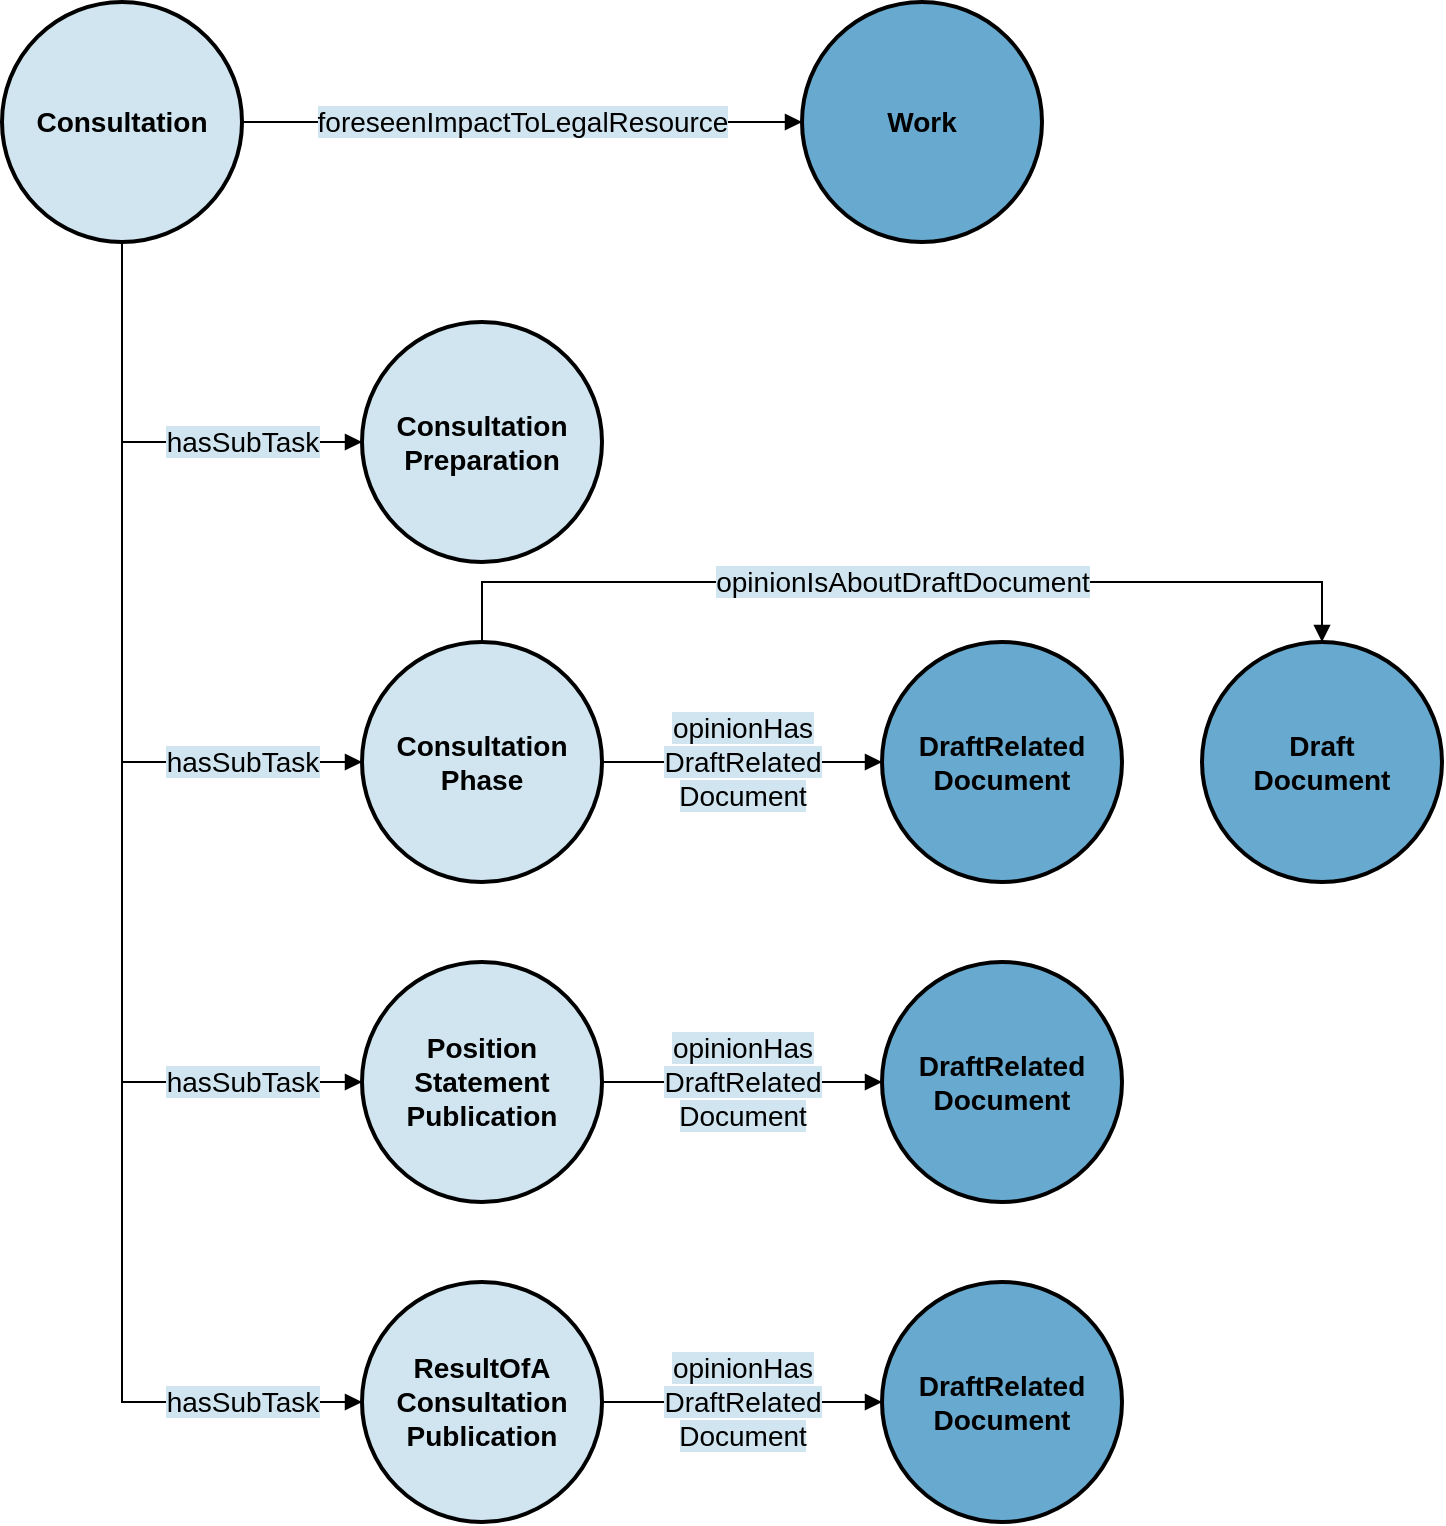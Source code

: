 <mxfile scale="3" border="0">
    <diagram id="h7V4RA7DcOEq5TIRYPrX" name="Page-1">
        <mxGraphModel dx="463" dy="659" grid="1" gridSize="10" guides="1" tooltips="1" connect="1" arrows="1" fold="1" page="1" pageScale="1" pageWidth="827" pageHeight="1169" math="0" shadow="0">
            <root>
                <mxCell id="0"/>
                <mxCell id="1" parent="0"/>
                <mxCell id="2" value="&lt;b&gt;Consultation&lt;/b&gt;" style="ellipse;whiteSpace=wrap;html=1;rounded=0;shadow=0;glass=0;comic=0;strokeColor=#000000;strokeWidth=2;fillColor=#D1E5F0;gradientColor=none;fontSize=14;fontColor=#000000;align=center;" vertex="1" parent="1">
                    <mxGeometry x="120" y="120" width="120" height="120" as="geometry"/>
                </mxCell>
                <mxCell id="3" value="&lt;b&gt;Consultation&lt;br&gt;Preparation&lt;br&gt;&lt;/b&gt;" style="ellipse;whiteSpace=wrap;html=1;rounded=0;shadow=0;glass=0;comic=0;strokeColor=#000000;strokeWidth=2;fillColor=#D1E5F0;gradientColor=none;fontSize=14;fontColor=#000000;align=center;" vertex="1" parent="1">
                    <mxGeometry x="300" y="280" width="120" height="120" as="geometry"/>
                </mxCell>
                <mxCell id="4" value="&lt;span style=&quot;background-color: rgb(209, 229, 240);&quot;&gt;hasSubTask&lt;/span&gt;" style="endArrow=block;html=1;strokeColor=#000000;fontSize=14;fontColor=#000000;endFill=1;entryX=0;entryY=0.5;entryDx=0;entryDy=0;exitX=0.5;exitY=1;exitDx=0;exitDy=0;edgeStyle=orthogonalEdgeStyle;rounded=0;" edge="1" parent="1" source="2" target="3">
                    <mxGeometry x="0.455" width="50" height="50" relative="1" as="geometry">
                        <mxPoint x="239" y="580" as="sourcePoint"/>
                        <mxPoint x="140" y="480" as="targetPoint"/>
                        <mxPoint as="offset"/>
                    </mxGeometry>
                </mxCell>
                <mxCell id="5" value="&lt;b&gt;Consultation&lt;br&gt;Phase&lt;br&gt;&lt;/b&gt;" style="ellipse;whiteSpace=wrap;html=1;rounded=0;shadow=0;glass=0;comic=0;strokeColor=#000000;strokeWidth=2;fillColor=#D1E5F0;gradientColor=none;fontSize=14;fontColor=#000000;align=center;" vertex="1" parent="1">
                    <mxGeometry x="300" y="440" width="120" height="120" as="geometry"/>
                </mxCell>
                <mxCell id="6" value="&lt;b&gt;Position&lt;br&gt;Statement&lt;br&gt;Publication&lt;br&gt;&lt;/b&gt;" style="ellipse;whiteSpace=wrap;html=1;rounded=0;shadow=0;glass=0;comic=0;strokeColor=#000000;strokeWidth=2;fillColor=#D1E5F0;gradientColor=none;fontSize=14;fontColor=#000000;align=center;" vertex="1" parent="1">
                    <mxGeometry x="300" y="600" width="120" height="120" as="geometry"/>
                </mxCell>
                <mxCell id="7" value="&lt;b&gt;ResultOfA&lt;br&gt;Consultation&lt;br&gt;Publication&lt;br&gt;&lt;/b&gt;" style="ellipse;whiteSpace=wrap;html=1;rounded=0;shadow=0;glass=0;comic=0;strokeColor=#000000;strokeWidth=2;fillColor=#D1E5F0;gradientColor=none;fontSize=14;fontColor=#000000;align=center;" vertex="1" parent="1">
                    <mxGeometry x="300" y="760" width="120" height="120" as="geometry"/>
                </mxCell>
                <mxCell id="8" value="&lt;span style=&quot;background-color: rgb(209, 229, 240);&quot;&gt;hasSubTask&lt;/span&gt;" style="endArrow=block;html=1;strokeColor=#000000;fontSize=14;fontColor=#000000;endFill=1;entryX=0;entryY=0.5;entryDx=0;entryDy=0;exitX=0.5;exitY=1;exitDx=0;exitDy=0;edgeStyle=orthogonalEdgeStyle;rounded=0;" edge="1" parent="1" source="2" target="5">
                    <mxGeometry x="0.684" width="50" height="50" relative="1" as="geometry">
                        <mxPoint x="190" y="250" as="sourcePoint"/>
                        <mxPoint x="310" y="350" as="targetPoint"/>
                        <mxPoint as="offset"/>
                    </mxGeometry>
                </mxCell>
                <mxCell id="9" value="&lt;span style=&quot;background-color: rgb(209, 229, 240);&quot;&gt;hasSubTask&lt;/span&gt;" style="endArrow=block;html=1;strokeColor=#000000;fontSize=14;fontColor=#000000;endFill=1;entryX=0;entryY=0.5;entryDx=0;entryDy=0;exitX=0.5;exitY=1;exitDx=0;exitDy=0;edgeStyle=orthogonalEdgeStyle;rounded=0;" edge="1" parent="1" source="2" target="6">
                    <mxGeometry x="0.778" width="50" height="50" relative="1" as="geometry">
                        <mxPoint x="200" y="260" as="sourcePoint"/>
                        <mxPoint x="320" y="360" as="targetPoint"/>
                        <mxPoint as="offset"/>
                    </mxGeometry>
                </mxCell>
                <mxCell id="10" value="&lt;span style=&quot;background-color: rgb(209, 229, 240);&quot;&gt;hasSubTask&lt;/span&gt;" style="endArrow=block;html=1;strokeColor=#000000;fontSize=14;fontColor=#000000;endFill=1;entryX=0;entryY=0.5;entryDx=0;entryDy=0;exitX=0.5;exitY=1;exitDx=0;exitDy=0;edgeStyle=orthogonalEdgeStyle;rounded=0;" edge="1" parent="1" source="2" target="7">
                    <mxGeometry x="0.829" width="50" height="50" relative="1" as="geometry">
                        <mxPoint x="210" y="270" as="sourcePoint"/>
                        <mxPoint x="330" y="370" as="targetPoint"/>
                        <mxPoint as="offset"/>
                    </mxGeometry>
                </mxCell>
                <mxCell id="11" value="&lt;b&gt;Work&lt;br&gt;&lt;/b&gt;" style="ellipse;whiteSpace=wrap;html=1;rounded=0;shadow=0;glass=0;comic=0;strokeColor=#000000;strokeWidth=2;fillColor=#67A9CF;gradientColor=none;fontSize=14;fontColor=#000000;align=center;" vertex="1" parent="1">
                    <mxGeometry x="520" y="120" width="120" height="120" as="geometry"/>
                </mxCell>
                <mxCell id="12" value="&lt;span style=&quot;background-color: rgb(209, 229, 240);&quot;&gt;foreseenImpactToLegalResource&lt;/span&gt;" style="endArrow=block;html=1;strokeColor=#000000;fontSize=14;fontColor=#000000;endFill=1;entryX=0;entryY=0.5;entryDx=0;entryDy=0;exitX=1;exitY=0.5;exitDx=0;exitDy=0;edgeStyle=orthogonalEdgeStyle;rounded=0;" edge="1" parent="1" source="2" target="11">
                    <mxGeometry width="50" height="50" relative="1" as="geometry">
                        <mxPoint x="190" y="250" as="sourcePoint"/>
                        <mxPoint x="310" y="350" as="targetPoint"/>
                        <mxPoint as="offset"/>
                    </mxGeometry>
                </mxCell>
                <mxCell id="14" value="&lt;span style=&quot;background-color: rgb(209, 229, 240);&quot;&gt;opinionHas&lt;br&gt;DraftRelated&lt;br&gt;Document&lt;/span&gt;" style="endArrow=block;html=1;strokeColor=#000000;fontSize=14;fontColor=#000000;endFill=1;entryX=0;entryY=0.5;entryDx=0;entryDy=0;exitX=1;exitY=0.5;exitDx=0;exitDy=0;edgeStyle=orthogonalEdgeStyle;rounded=0;" edge="1" parent="1" source="5" target="15">
                    <mxGeometry width="50" height="50" relative="1" as="geometry">
                        <mxPoint x="250" y="190" as="sourcePoint"/>
                        <mxPoint x="560" y="500" as="targetPoint"/>
                        <mxPoint as="offset"/>
                    </mxGeometry>
                </mxCell>
                <mxCell id="15" value="&lt;b&gt;DraftRelated&lt;br&gt;Document&lt;br&gt;&lt;/b&gt;" style="ellipse;whiteSpace=wrap;html=1;rounded=0;shadow=0;glass=0;comic=0;strokeColor=#000000;strokeWidth=2;fillColor=#67A9CF;gradientColor=none;fontSize=14;fontColor=#000000;align=center;" vertex="1" parent="1">
                    <mxGeometry x="560" y="440" width="120" height="120" as="geometry"/>
                </mxCell>
                <mxCell id="16" value="&lt;span style=&quot;background-color: rgb(209, 229, 240);&quot;&gt;opinionHas&lt;br&gt;DraftRelated&lt;br&gt;Document&lt;/span&gt;" style="endArrow=block;html=1;strokeColor=#000000;fontSize=14;fontColor=#000000;endFill=1;entryX=0;entryY=0.5;entryDx=0;entryDy=0;exitX=1;exitY=0.5;exitDx=0;exitDy=0;edgeStyle=orthogonalEdgeStyle;rounded=0;" edge="1" parent="1" target="17" source="6">
                    <mxGeometry width="50" height="50" relative="1" as="geometry">
                        <mxPoint x="420" y="660" as="sourcePoint"/>
                        <mxPoint x="560" y="660" as="targetPoint"/>
                        <mxPoint as="offset"/>
                    </mxGeometry>
                </mxCell>
                <mxCell id="17" value="&lt;b&gt;DraftRelated&lt;br&gt;Document&lt;br&gt;&lt;/b&gt;" style="ellipse;whiteSpace=wrap;html=1;rounded=0;shadow=0;glass=0;comic=0;strokeColor=#000000;strokeWidth=2;fillColor=#67A9CF;gradientColor=none;fontSize=14;fontColor=#000000;align=center;" vertex="1" parent="1">
                    <mxGeometry x="560" y="600" width="120" height="120" as="geometry"/>
                </mxCell>
                <mxCell id="18" value="&lt;span style=&quot;background-color: rgb(209, 229, 240);&quot;&gt;opinionHas&lt;br&gt;DraftRelated&lt;br&gt;Document&lt;/span&gt;" style="endArrow=block;html=1;strokeColor=#000000;fontSize=14;fontColor=#000000;endFill=1;entryX=0;entryY=0.5;entryDx=0;entryDy=0;exitX=1;exitY=0.5;exitDx=0;exitDy=0;edgeStyle=orthogonalEdgeStyle;rounded=0;" edge="1" parent="1" target="19" source="7">
                    <mxGeometry width="50" height="50" relative="1" as="geometry">
                        <mxPoint x="440" y="520" as="sourcePoint"/>
                        <mxPoint x="580" y="520" as="targetPoint"/>
                        <mxPoint as="offset"/>
                    </mxGeometry>
                </mxCell>
                <mxCell id="19" value="&lt;b&gt;DraftRelated&lt;br&gt;Document&lt;br&gt;&lt;/b&gt;" style="ellipse;whiteSpace=wrap;html=1;rounded=0;shadow=0;glass=0;comic=0;strokeColor=#000000;strokeWidth=2;fillColor=#67A9CF;gradientColor=none;fontSize=14;fontColor=#000000;align=center;" vertex="1" parent="1">
                    <mxGeometry x="560" y="760" width="120" height="120" as="geometry"/>
                </mxCell>
                <mxCell id="21" value="&lt;b&gt;Draft&lt;br&gt;Document&lt;br&gt;&lt;/b&gt;" style="ellipse;whiteSpace=wrap;html=1;rounded=0;shadow=0;glass=0;comic=0;strokeColor=#000000;strokeWidth=2;fillColor=#67A9CF;gradientColor=none;fontSize=14;fontColor=#000000;align=center;" vertex="1" parent="1">
                    <mxGeometry x="720" y="440" width="120" height="120" as="geometry"/>
                </mxCell>
                <mxCell id="22" value="&lt;span style=&quot;background-color: rgb(209, 229, 240);&quot;&gt;opinionIsAboutDraftDocument&lt;/span&gt;" style="endArrow=block;html=1;strokeColor=#000000;fontSize=14;fontColor=#000000;endFill=1;entryX=0.5;entryY=0;entryDx=0;entryDy=0;exitX=0.5;exitY=0;exitDx=0;exitDy=0;edgeStyle=orthogonalEdgeStyle;rounded=0;" edge="1" parent="1" source="5" target="21">
                    <mxGeometry width="50" height="50" relative="1" as="geometry">
                        <mxPoint x="430" y="510" as="sourcePoint"/>
                        <mxPoint x="570" y="510" as="targetPoint"/>
                        <mxPoint as="offset"/>
                        <Array as="points">
                            <mxPoint x="360" y="410"/>
                            <mxPoint x="780" y="410"/>
                        </Array>
                    </mxGeometry>
                </mxCell>
            </root>
        </mxGraphModel>
    </diagram>
</mxfile>
